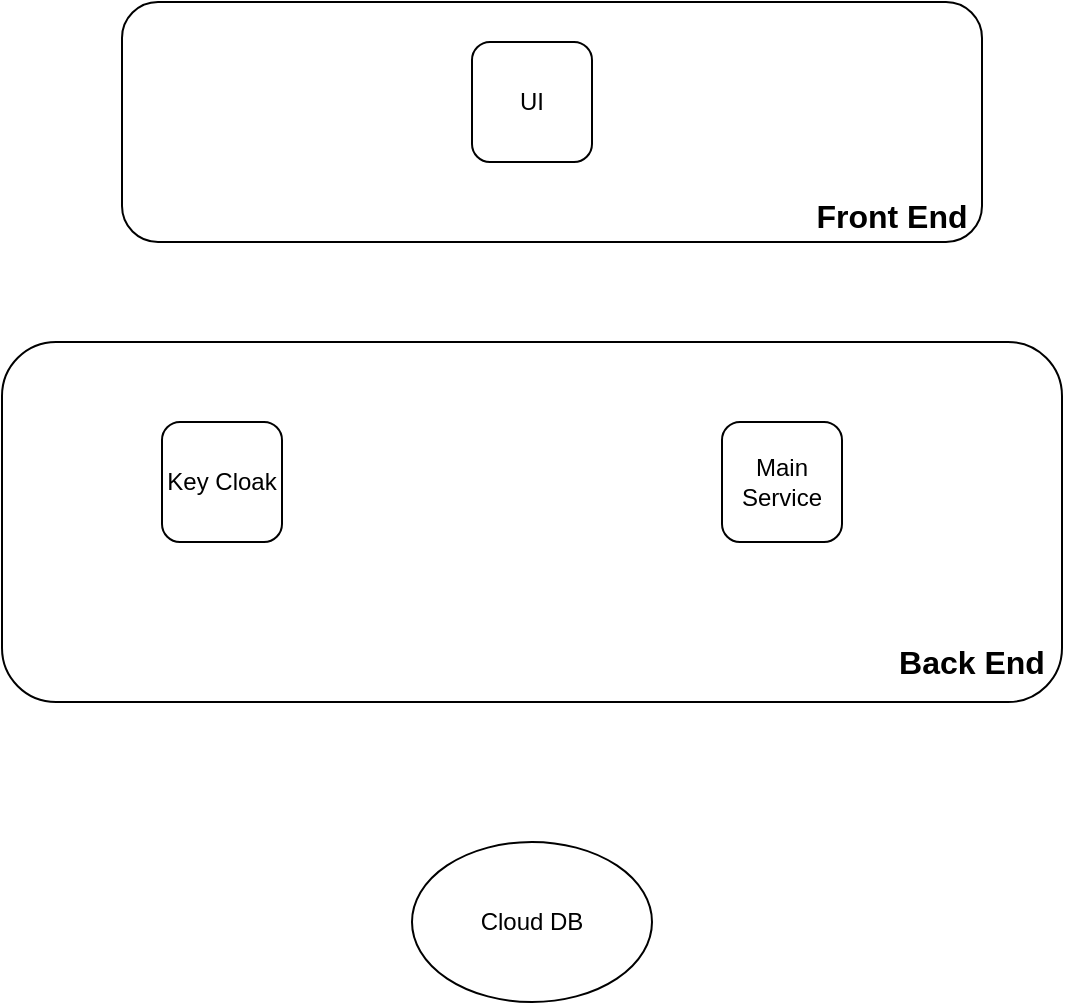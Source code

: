 <mxfile version="21.5.2" type="github">
  <diagram name="Page-1" id="Fku0YhaBDF12Z1hG8BYR">
    <mxGraphModel dx="1434" dy="782" grid="1" gridSize="10" guides="1" tooltips="1" connect="1" arrows="1" fold="1" page="1" pageScale="1" pageWidth="850" pageHeight="1100" math="0" shadow="0">
      <root>
        <mxCell id="0" />
        <mxCell id="1" parent="0" />
        <mxCell id="LdVCUPChRzxCTxgJ-CD4-4" value="" style="group" vertex="1" connectable="0" parent="1">
          <mxGeometry x="160" y="280" width="530" height="180" as="geometry" />
        </mxCell>
        <mxCell id="LdVCUPChRzxCTxgJ-CD4-1" value="" style="rounded=1;whiteSpace=wrap;html=1;align=center;fillColor=none;" vertex="1" parent="LdVCUPChRzxCTxgJ-CD4-4">
          <mxGeometry width="530" height="180" as="geometry" />
        </mxCell>
        <mxCell id="LdVCUPChRzxCTxgJ-CD4-3" value="Back End" style="rounded=0;whiteSpace=wrap;html=1;fillColor=none;strokeColor=none;fontStyle=1;fontSize=16;" vertex="1" parent="LdVCUPChRzxCTxgJ-CD4-4">
          <mxGeometry x="440" y="150" width="90" height="20" as="geometry" />
        </mxCell>
        <mxCell id="LdVCUPChRzxCTxgJ-CD4-8" value="Key Cloak" style="rounded=1;whiteSpace=wrap;html=1;fillColor=none;" vertex="1" parent="LdVCUPChRzxCTxgJ-CD4-4">
          <mxGeometry x="80" y="40" width="60" height="60" as="geometry" />
        </mxCell>
        <mxCell id="LdVCUPChRzxCTxgJ-CD4-9" value="Main Service" style="rounded=1;whiteSpace=wrap;html=1;fillColor=none;" vertex="1" parent="LdVCUPChRzxCTxgJ-CD4-4">
          <mxGeometry x="360" y="40" width="60" height="60" as="geometry" />
        </mxCell>
        <mxCell id="LdVCUPChRzxCTxgJ-CD4-5" value="" style="group" vertex="1" connectable="0" parent="1">
          <mxGeometry x="220" y="110" width="430" height="120" as="geometry" />
        </mxCell>
        <mxCell id="LdVCUPChRzxCTxgJ-CD4-6" value="" style="rounded=1;whiteSpace=wrap;html=1;align=center;fillColor=none;" vertex="1" parent="LdVCUPChRzxCTxgJ-CD4-5">
          <mxGeometry width="430" height="120" as="geometry" />
        </mxCell>
        <mxCell id="LdVCUPChRzxCTxgJ-CD4-7" value="Front End" style="rounded=0;whiteSpace=wrap;html=1;fillColor=none;strokeColor=none;fontStyle=1;fontSize=16;" vertex="1" parent="LdVCUPChRzxCTxgJ-CD4-5">
          <mxGeometry x="340" y="100" width="90" height="13.33" as="geometry" />
        </mxCell>
        <mxCell id="LdVCUPChRzxCTxgJ-CD4-10" value="UI" style="rounded=1;whiteSpace=wrap;html=1;fillColor=none;" vertex="1" parent="LdVCUPChRzxCTxgJ-CD4-5">
          <mxGeometry x="175" y="20" width="60" height="60" as="geometry" />
        </mxCell>
        <mxCell id="LdVCUPChRzxCTxgJ-CD4-11" value="Cloud DB" style="ellipse;whiteSpace=wrap;html=1;fillColor=none;" vertex="1" parent="1">
          <mxGeometry x="365" y="530" width="120" height="80" as="geometry" />
        </mxCell>
      </root>
    </mxGraphModel>
  </diagram>
</mxfile>
